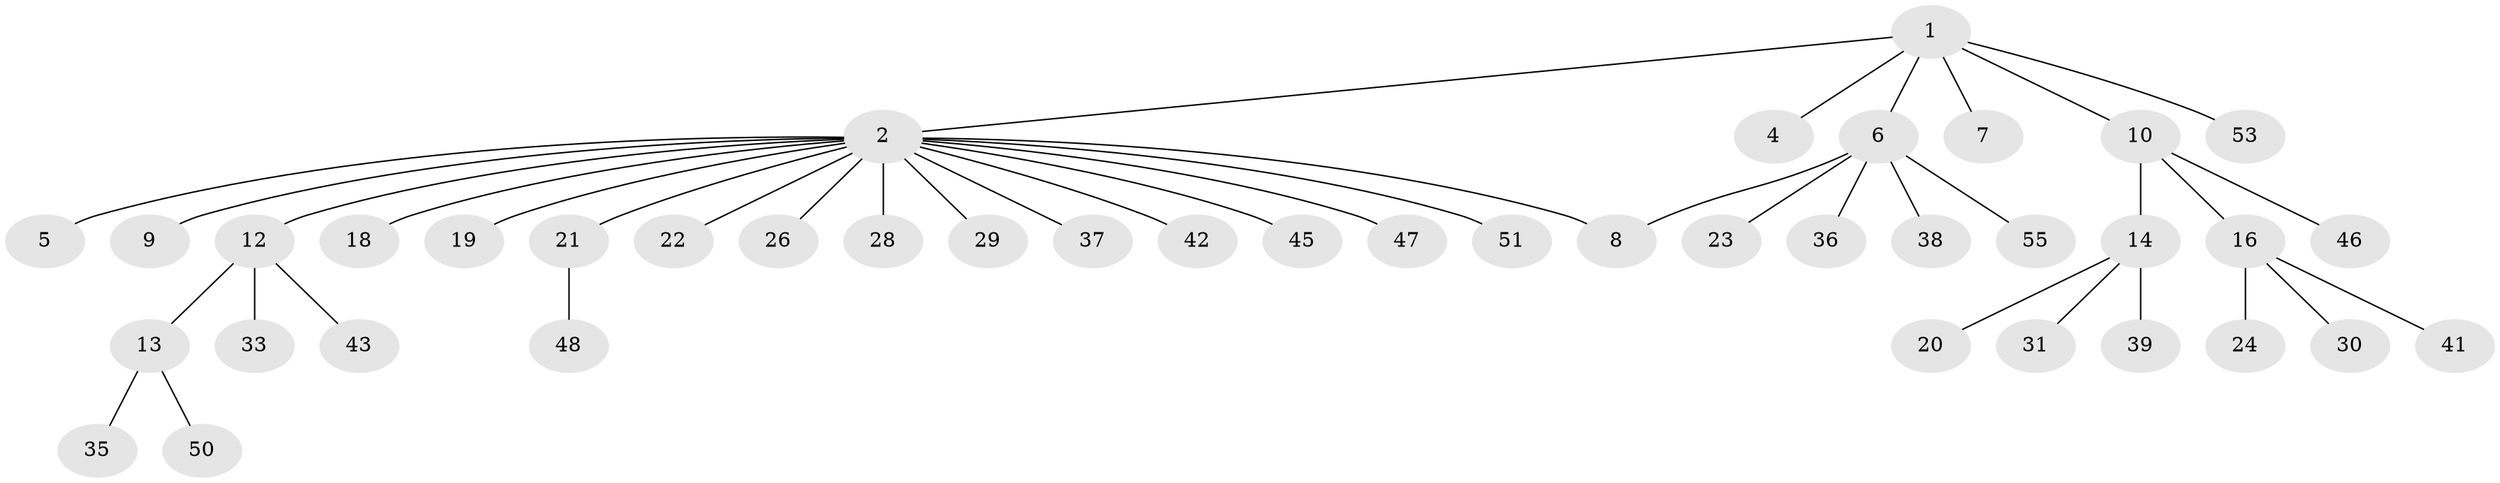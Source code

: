// original degree distribution, {5: 0.05454545454545454, 17: 0.01818181818181818, 3: 0.05454545454545454, 1: 0.6363636363636364, 8: 0.01818181818181818, 2: 0.18181818181818182, 4: 0.03636363636363636}
// Generated by graph-tools (version 1.1) at 2025/41/03/06/25 10:41:45]
// undirected, 42 vertices, 42 edges
graph export_dot {
graph [start="1"]
  node [color=gray90,style=filled];
  1 [super="+3"];
  2 [super="+27"];
  4;
  5;
  6 [super="+34"];
  7 [super="+11"];
  8;
  9;
  10 [super="+17"];
  12 [super="+15"];
  13 [super="+32"];
  14 [super="+25"];
  16 [super="+40"];
  18;
  19;
  20;
  21 [super="+44"];
  22 [super="+52"];
  23;
  24;
  26 [super="+54"];
  28 [super="+49"];
  29;
  30;
  31;
  33;
  35;
  36;
  37;
  38;
  39;
  41;
  42;
  43;
  45;
  46;
  47;
  48;
  50;
  51;
  53;
  55;
  1 -- 2;
  1 -- 4;
  1 -- 6;
  1 -- 7;
  1 -- 10;
  1 -- 53;
  2 -- 5;
  2 -- 8;
  2 -- 9;
  2 -- 12;
  2 -- 18;
  2 -- 19;
  2 -- 21;
  2 -- 22;
  2 -- 26;
  2 -- 29;
  2 -- 37;
  2 -- 42;
  2 -- 45;
  2 -- 47;
  2 -- 51;
  2 -- 28;
  6 -- 8;
  6 -- 23;
  6 -- 36;
  6 -- 38;
  6 -- 55;
  10 -- 14;
  10 -- 16;
  10 -- 46;
  12 -- 13;
  12 -- 33;
  12 -- 43;
  13 -- 50;
  13 -- 35;
  14 -- 20;
  14 -- 31;
  14 -- 39;
  16 -- 24;
  16 -- 30;
  16 -- 41;
  21 -- 48;
}
